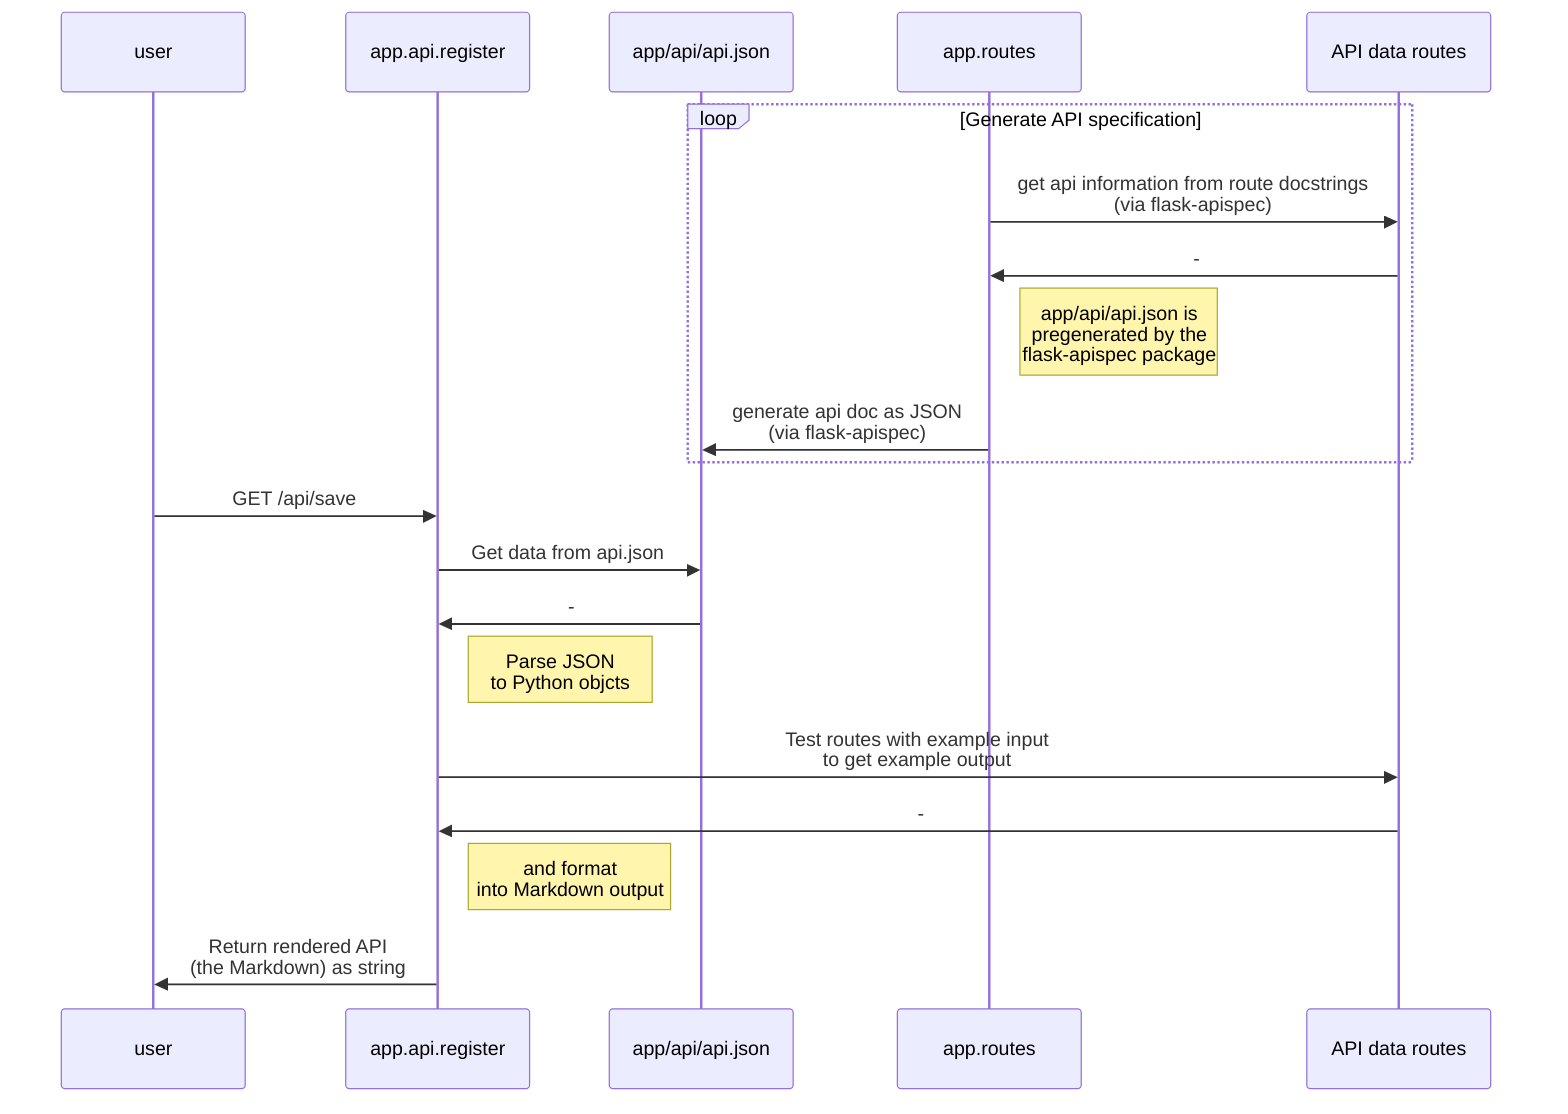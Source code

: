 sequenceDiagram
    participant user
    participant app.api.register
    participant app/api/api.json
    participant app.routes
    participant API data routes
    loop Generate API specification
        app.routes->>API data routes: get api information from route docstrings <br> (via flask-apispec)
        API data routes->>app.routes: -
        Note right of app.routes: app/api/api.json is <br>pregenerated by the <br>flask-apispec package
        app.routes->>app/api/api.json: generate api doc as JSON <br> (via flask-apispec)
    end
    user->>app.api.register: GET /api/save
    app.api.register->>app/api/api.json: Get data from api.json
    app/api/api.json->>app.api.register: -

    Note right of app.api.register: Parse JSON <br> to Python objcts
    app.api.register->>API data routes: Test routes with example input<br> to get example output
    API data routes->>app.api.register: -
    Note right of app.api.register: and format<br> into Markdown output

    app.api.register->>user: Return rendered API <br>(the Markdown) as string